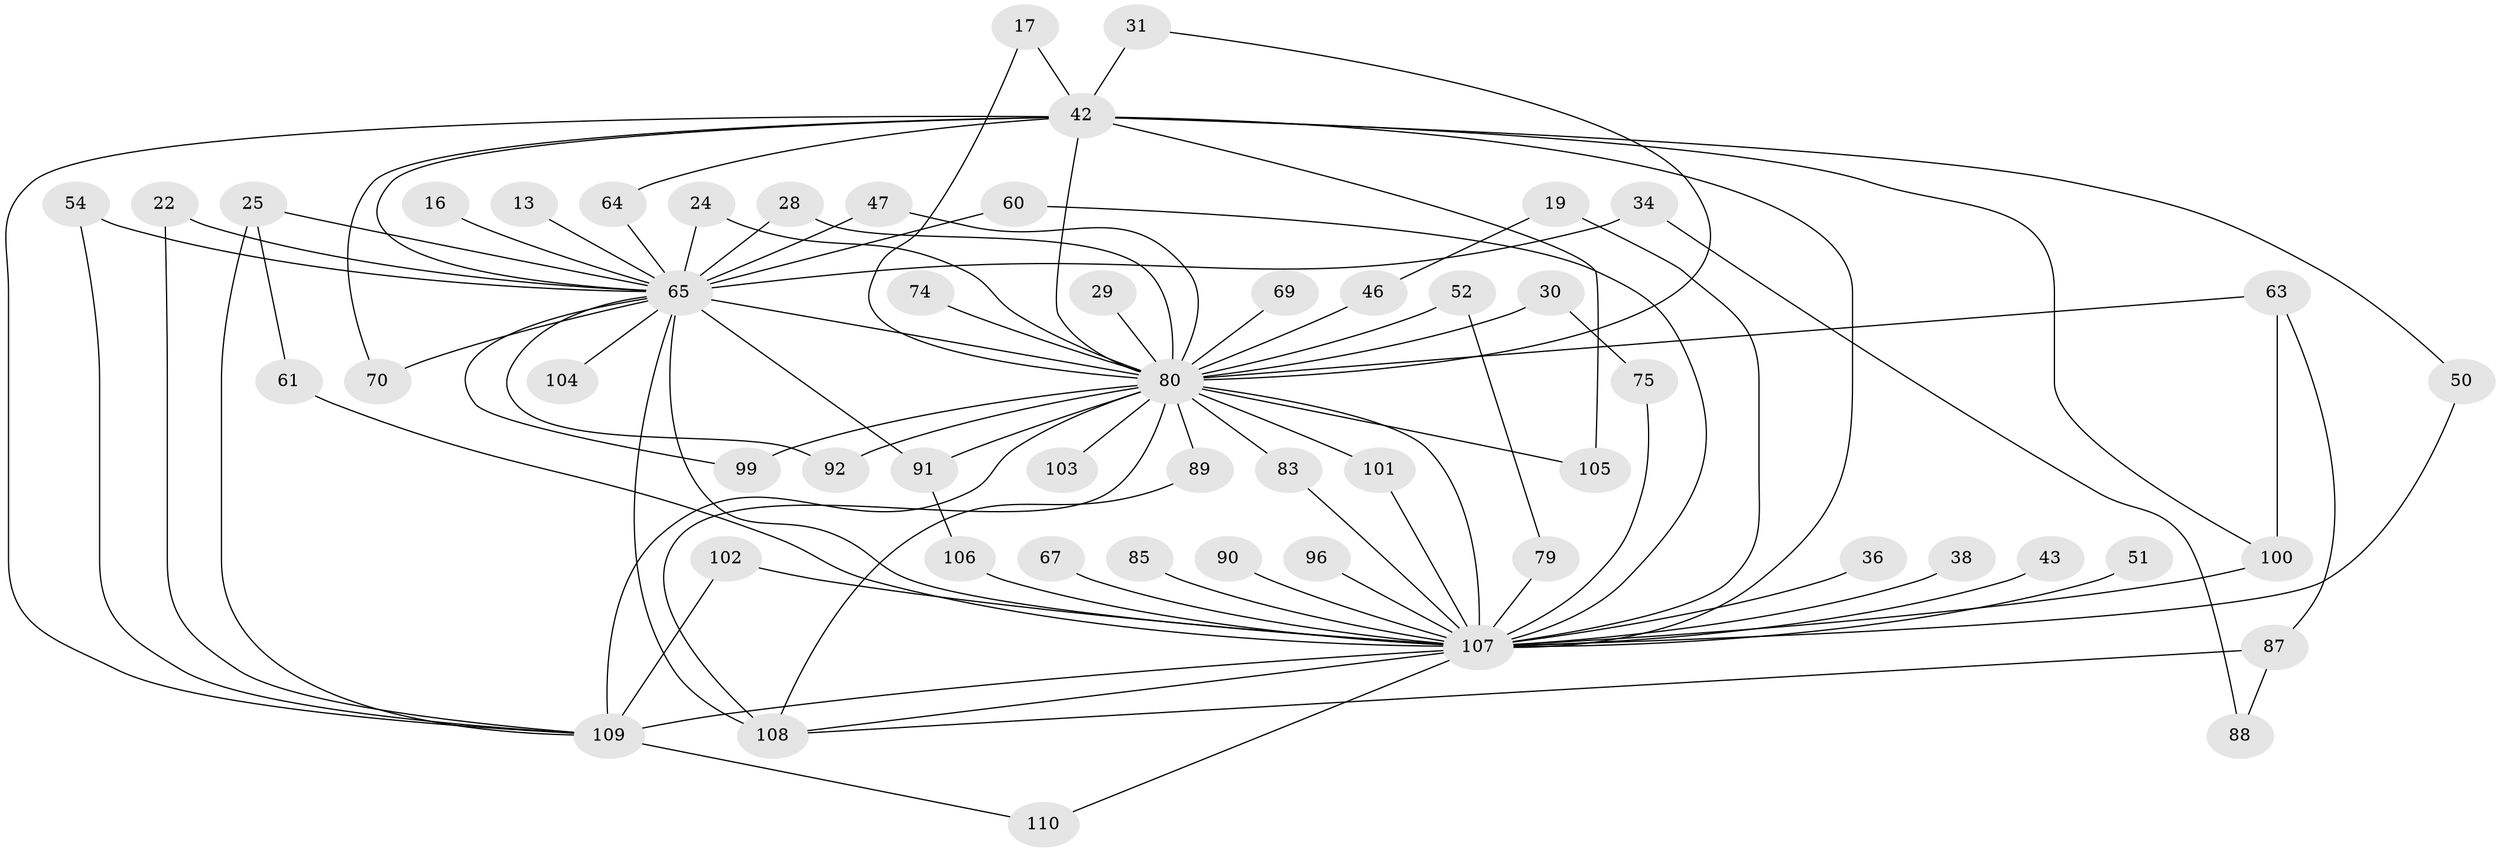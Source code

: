 // original degree distribution, {24: 0.00909090909090909, 28: 0.00909090909090909, 22: 0.01818181818181818, 21: 0.01818181818181818, 13: 0.00909090909090909, 25: 0.00909090909090909, 20: 0.00909090909090909, 14: 0.00909090909090909, 4: 0.07272727272727272, 2: 0.5727272727272728, 7: 0.00909090909090909, 6: 0.01818181818181818, 8: 0.00909090909090909, 3: 0.18181818181818182, 15: 0.00909090909090909, 5: 0.03636363636363636}
// Generated by graph-tools (version 1.1) at 2025/44/03/09/25 04:44:33]
// undirected, 55 vertices, 91 edges
graph export_dot {
graph [start="1"]
  node [color=gray90,style=filled];
  13;
  16;
  17;
  19;
  22;
  24;
  25;
  28;
  29;
  30;
  31;
  34;
  36;
  38;
  42 [super="+10"];
  43;
  46 [super="+33"];
  47;
  50;
  51;
  52;
  54;
  60;
  61;
  63;
  64;
  65 [super="+8+55"];
  67;
  69 [super="+32"];
  70;
  74;
  75;
  79 [super="+12"];
  80 [super="+20+66+2+9"];
  83;
  85;
  87;
  88;
  89 [super="+86"];
  90;
  91 [super="+76"];
  92;
  96;
  99;
  100 [super="+45+39"];
  101 [super="+41+71"];
  102 [super="+95"];
  103;
  104;
  105;
  106 [super="+11"];
  107 [super="+82+72+7"];
  108 [super="+37+98"];
  109 [super="+27+84+97+73+77"];
  110;
  13 -- 65 [weight=2];
  16 -- 65 [weight=2];
  17 -- 80;
  17 -- 42;
  19 -- 46;
  19 -- 107 [weight=2];
  22 -- 109;
  22 -- 65;
  24 -- 80;
  24 -- 65;
  25 -- 61;
  25 -- 109;
  25 -- 65 [weight=2];
  28 -- 80;
  28 -- 65;
  29 -- 80 [weight=2];
  30 -- 75;
  30 -- 80 [weight=2];
  31 -- 80;
  31 -- 42;
  34 -- 88;
  34 -- 65 [weight=2];
  36 -- 107 [weight=2];
  38 -- 107 [weight=2];
  42 -- 64;
  42 -- 70;
  42 -- 105;
  42 -- 80 [weight=6];
  42 -- 50;
  42 -- 107 [weight=7];
  42 -- 100;
  42 -- 109;
  42 -- 65 [weight=4];
  43 -- 107 [weight=2];
  46 -- 80 [weight=2];
  47 -- 80;
  47 -- 65;
  50 -- 107;
  51 -- 107;
  52 -- 79;
  52 -- 80;
  54 -- 109;
  54 -- 65;
  60 -- 107;
  60 -- 65;
  61 -- 107;
  63 -- 87;
  63 -- 80;
  63 -- 100;
  64 -- 65;
  65 -- 107 [weight=10];
  65 -- 70;
  65 -- 80 [weight=7];
  65 -- 91;
  65 -- 92;
  65 -- 99;
  65 -- 104 [weight=2];
  65 -- 108 [weight=2];
  67 -- 107 [weight=2];
  69 -- 80 [weight=3];
  74 -- 80 [weight=2];
  75 -- 107;
  79 -- 107 [weight=3];
  80 -- 89 [weight=2];
  80 -- 92;
  80 -- 99;
  80 -- 101 [weight=4];
  80 -- 103 [weight=2];
  80 -- 105;
  80 -- 109 [weight=9];
  80 -- 83;
  80 -- 91;
  80 -- 108 [weight=3];
  80 -- 107 [weight=17];
  83 -- 107;
  85 -- 107 [weight=2];
  87 -- 88;
  87 -- 108 [weight=3];
  89 -- 108;
  90 -- 107 [weight=2];
  91 -- 106;
  96 -- 107 [weight=2];
  100 -- 107 [weight=4];
  101 -- 107;
  102 -- 107 [weight=2];
  102 -- 109;
  106 -- 107 [weight=2];
  107 -- 110;
  107 -- 109 [weight=4];
  107 -- 108;
  109 -- 110;
}
